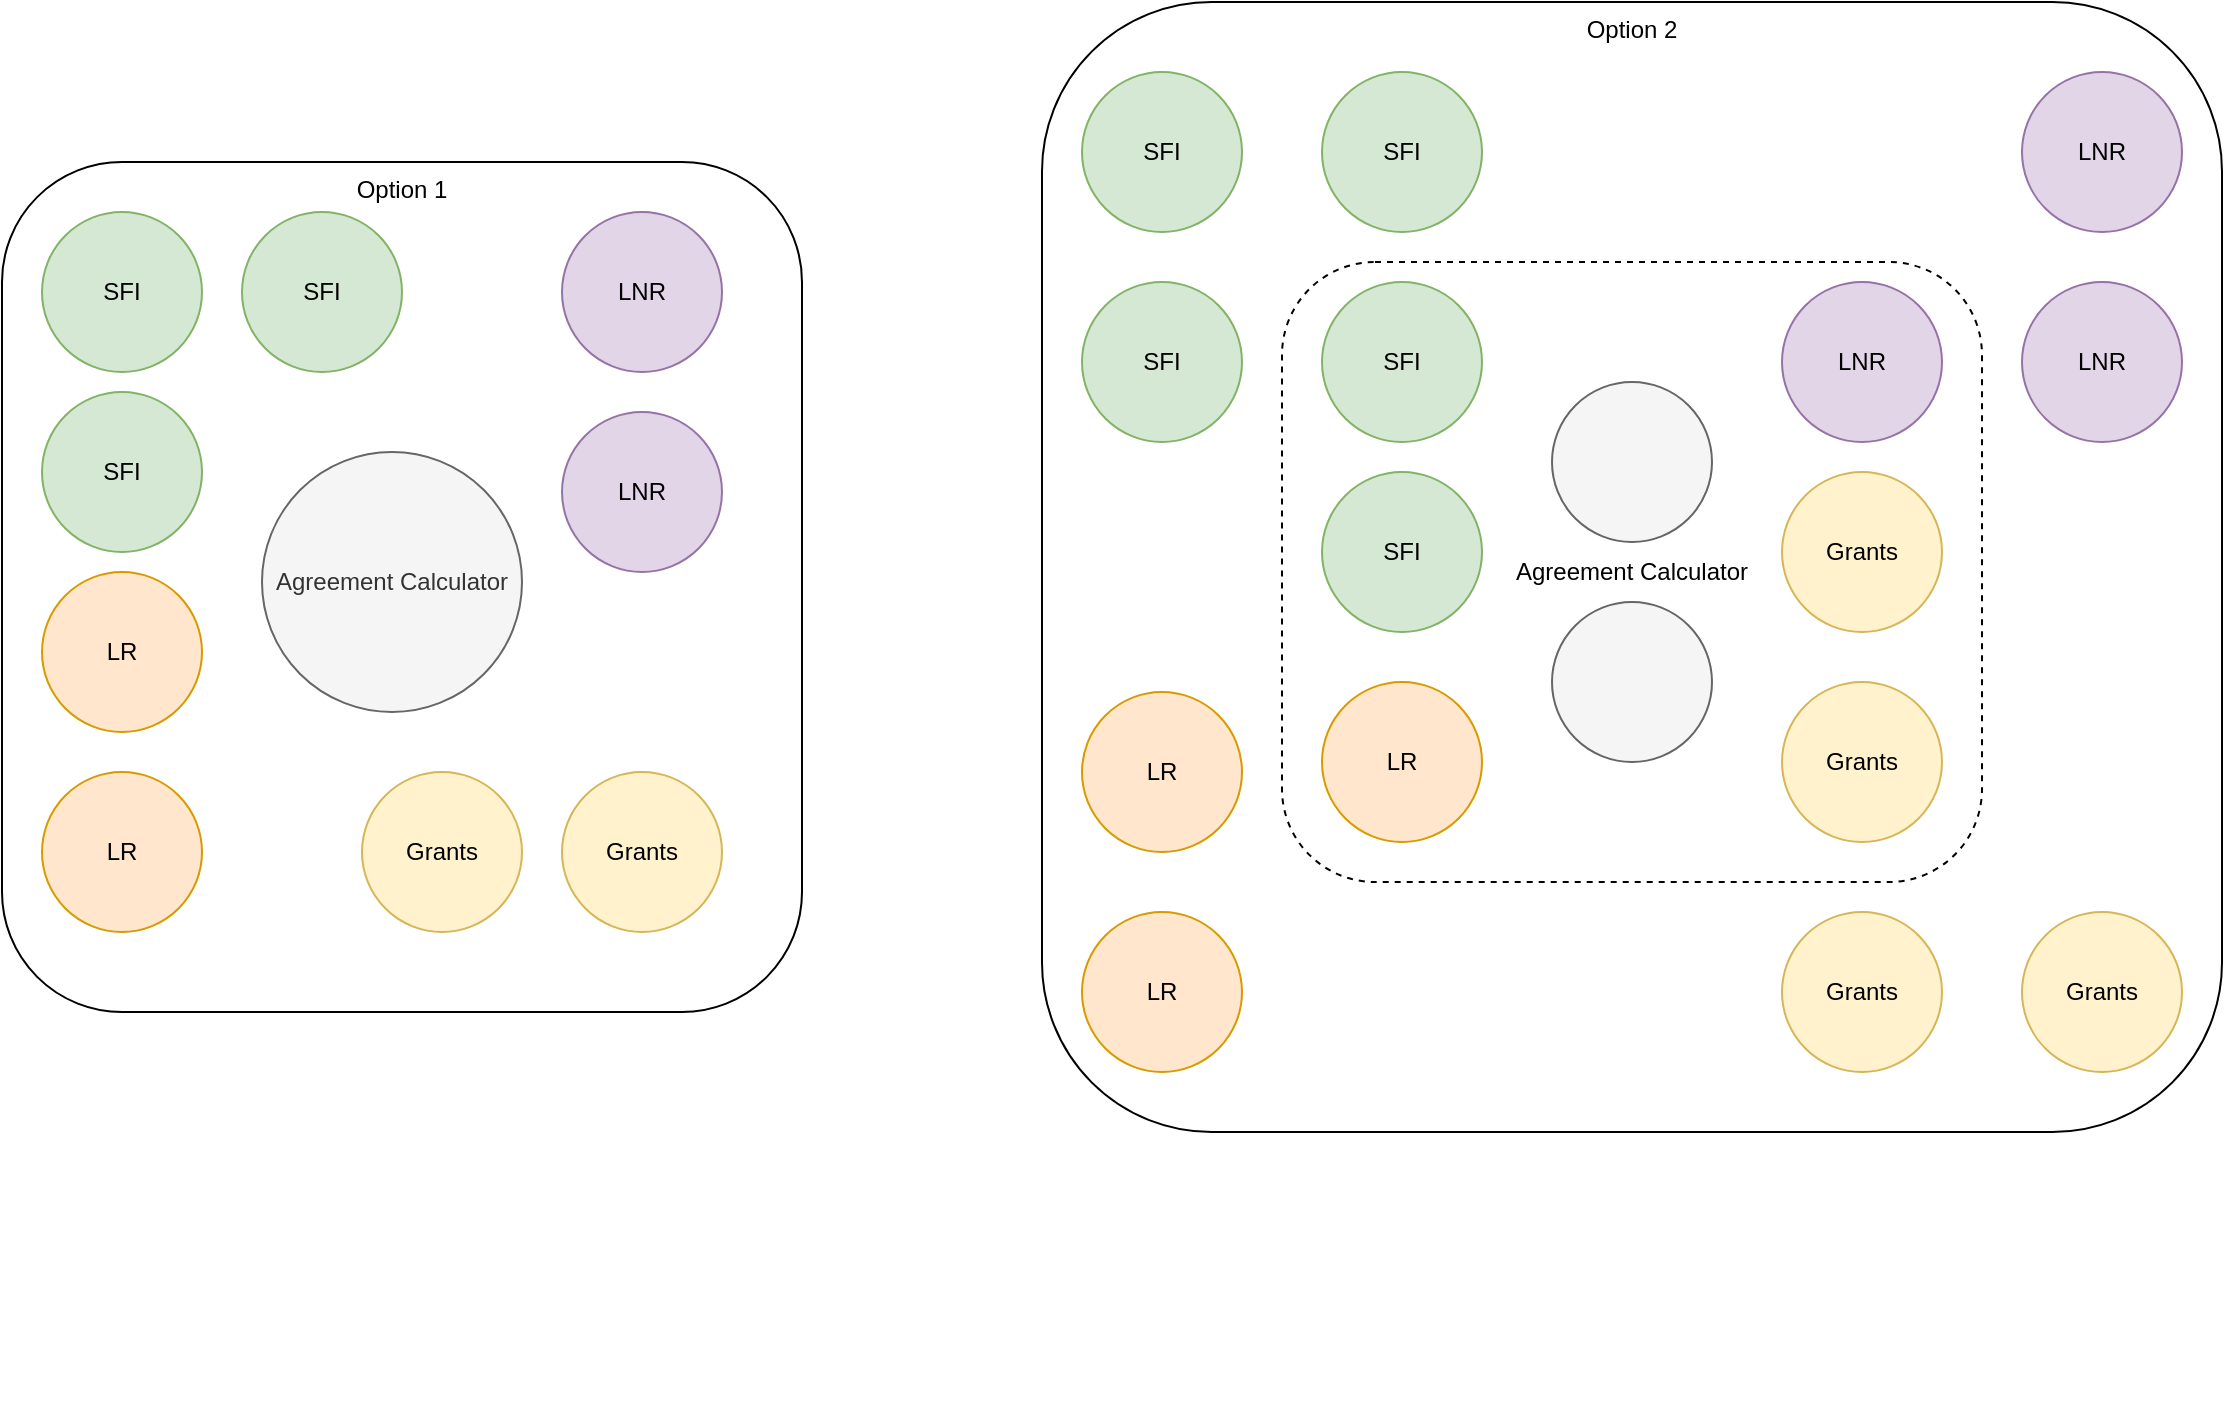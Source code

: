<mxfile version="14.7.10" type="github">
  <diagram id="Js54alGn4AjX2zPeYyBl" name="Page-1">
    <mxGraphModel dx="1422" dy="1931" grid="1" gridSize="10" guides="1" tooltips="1" connect="1" arrows="1" fold="1" page="1" pageScale="1" pageWidth="827" pageHeight="1169" math="0" shadow="0">
      <root>
        <mxCell id="0" />
        <mxCell id="1" parent="0" />
        <mxCell id="QRr55zgmmeQrsnKyoeg7-50" value="Option 1" style="rounded=1;whiteSpace=wrap;html=1;fontSize=12;verticalAlign=top;" vertex="1" parent="1">
          <mxGeometry x="70" y="55" width="400" height="425" as="geometry" />
        </mxCell>
        <mxCell id="QRr55zgmmeQrsnKyoeg7-49" value="Option 2" style="rounded=1;whiteSpace=wrap;html=1;fontSize=12;verticalAlign=top;" vertex="1" parent="1">
          <mxGeometry x="590" y="-25" width="590" height="565" as="geometry" />
        </mxCell>
        <mxCell id="QRr55zgmmeQrsnKyoeg7-24" value="Agreement Calculator" style="rounded=1;whiteSpace=wrap;html=1;dashed=1;" vertex="1" parent="1">
          <mxGeometry x="710" y="105" width="350" height="310" as="geometry" />
        </mxCell>
        <mxCell id="QRr55zgmmeQrsnKyoeg7-1" value="Agreement Calculator" style="ellipse;whiteSpace=wrap;html=1;aspect=fixed;fillColor=#f5f5f5;strokeColor=#666666;fontColor=#333333;" vertex="1" parent="1">
          <mxGeometry x="200" y="200" width="130" height="130" as="geometry" />
        </mxCell>
        <mxCell id="QRr55zgmmeQrsnKyoeg7-5" value="SFI" style="ellipse;whiteSpace=wrap;html=1;aspect=fixed;fillColor=#d5e8d4;strokeColor=#82b366;" vertex="1" parent="1">
          <mxGeometry x="90" y="80" width="80" height="80" as="geometry" />
        </mxCell>
        <mxCell id="QRr55zgmmeQrsnKyoeg7-6" value="LNR" style="ellipse;whiteSpace=wrap;html=1;aspect=fixed;fillColor=#e1d5e7;strokeColor=#9673a6;" vertex="1" parent="1">
          <mxGeometry x="350" y="80" width="80" height="80" as="geometry" />
        </mxCell>
        <mxCell id="QRr55zgmmeQrsnKyoeg7-7" value="LR" style="ellipse;whiteSpace=wrap;html=1;aspect=fixed;fillColor=#ffe6cc;strokeColor=#d79b00;" vertex="1" parent="1">
          <mxGeometry x="90" y="360" width="80" height="80" as="geometry" />
        </mxCell>
        <mxCell id="QRr55zgmmeQrsnKyoeg7-8" value="Grants" style="ellipse;whiteSpace=wrap;html=1;aspect=fixed;fillColor=#fff2cc;strokeColor=#d6b656;" vertex="1" parent="1">
          <mxGeometry x="350" y="360" width="80" height="80" as="geometry" />
        </mxCell>
        <mxCell id="QRr55zgmmeQrsnKyoeg7-14" value="" style="shape=image;html=1;verticalAlign=top;verticalLabelPosition=bottom;labelBackgroundColor=#ffffff;imageAspect=0;aspect=fixed;image=https://cdn3.iconfinder.com/data/icons/flat-actions-icons-9/792/Close_Icon_Dark-128.png" vertex="1" parent="1">
          <mxGeometry x="202" y="547.5" width="128" height="128" as="geometry" />
        </mxCell>
        <mxCell id="QRr55zgmmeQrsnKyoeg7-15" value="SFI" style="ellipse;whiteSpace=wrap;html=1;aspect=fixed;fillColor=#d5e8d4;strokeColor=#82b366;" vertex="1" parent="1">
          <mxGeometry x="610" y="10" width="80" height="80" as="geometry" />
        </mxCell>
        <mxCell id="QRr55zgmmeQrsnKyoeg7-16" value="SFI" style="ellipse;whiteSpace=wrap;html=1;aspect=fixed;fillColor=#d5e8d4;strokeColor=#82b366;" vertex="1" parent="1">
          <mxGeometry x="730" y="115" width="80" height="80" as="geometry" />
        </mxCell>
        <mxCell id="QRr55zgmmeQrsnKyoeg7-17" value="" style="ellipse;whiteSpace=wrap;html=1;aspect=fixed;fillColor=#f5f5f5;strokeColor=#666666;fontColor=#333333;" vertex="1" parent="1">
          <mxGeometry x="845" y="165" width="80" height="80" as="geometry" />
        </mxCell>
        <mxCell id="QRr55zgmmeQrsnKyoeg7-18" value="LNR" style="ellipse;whiteSpace=wrap;html=1;aspect=fixed;fillColor=#e1d5e7;strokeColor=#9673a6;" vertex="1" parent="1">
          <mxGeometry x="960" y="115" width="80" height="80" as="geometry" />
        </mxCell>
        <mxCell id="QRr55zgmmeQrsnKyoeg7-19" value="LNR" style="ellipse;whiteSpace=wrap;html=1;aspect=fixed;fillColor=#e1d5e7;strokeColor=#9673a6;" vertex="1" parent="1">
          <mxGeometry x="1080" y="10" width="80" height="80" as="geometry" />
        </mxCell>
        <mxCell id="QRr55zgmmeQrsnKyoeg7-20" value="Grants" style="ellipse;whiteSpace=wrap;html=1;aspect=fixed;fillColor=#fff2cc;strokeColor=#d6b656;" vertex="1" parent="1">
          <mxGeometry x="960" y="315" width="80" height="80" as="geometry" />
        </mxCell>
        <mxCell id="QRr55zgmmeQrsnKyoeg7-21" value="Grants" style="ellipse;whiteSpace=wrap;html=1;aspect=fixed;fillColor=#fff2cc;strokeColor=#d6b656;" vertex="1" parent="1">
          <mxGeometry x="1080" y="430" width="80" height="80" as="geometry" />
        </mxCell>
        <mxCell id="QRr55zgmmeQrsnKyoeg7-22" value="LR" style="ellipse;whiteSpace=wrap;html=1;aspect=fixed;fillColor=#ffe6cc;strokeColor=#d79b00;" vertex="1" parent="1">
          <mxGeometry x="730" y="315" width="80" height="80" as="geometry" />
        </mxCell>
        <mxCell id="QRr55zgmmeQrsnKyoeg7-23" value="LR" style="ellipse;whiteSpace=wrap;html=1;aspect=fixed;fillColor=#ffe6cc;strokeColor=#d79b00;" vertex="1" parent="1">
          <mxGeometry x="610" y="430" width="80" height="80" as="geometry" />
        </mxCell>
        <mxCell id="QRr55zgmmeQrsnKyoeg7-25" value="" style="ellipse;whiteSpace=wrap;html=1;aspect=fixed;fillColor=#f5f5f5;strokeColor=#666666;fontColor=#333333;" vertex="1" parent="1">
          <mxGeometry x="845" y="275" width="80" height="80" as="geometry" />
        </mxCell>
        <mxCell id="QRr55zgmmeQrsnKyoeg7-33" value="" style="shape=image;html=1;verticalAlign=top;verticalLabelPosition=bottom;labelBackgroundColor=#ffffff;imageAspect=0;aspect=fixed;image=https://cdn3.iconfinder.com/data/icons/miscellaneous-80/60/check-128.png;dashed=1;" vertex="1" parent="1">
          <mxGeometry x="840" y="570.25" width="82.5" height="82.5" as="geometry" />
        </mxCell>
        <mxCell id="QRr55zgmmeQrsnKyoeg7-34" value="SFI" style="ellipse;whiteSpace=wrap;html=1;aspect=fixed;fillColor=#d5e8d4;strokeColor=#82b366;" vertex="1" parent="1">
          <mxGeometry x="730" y="210" width="80" height="80" as="geometry" />
        </mxCell>
        <mxCell id="QRr55zgmmeQrsnKyoeg7-36" value="Grants" style="ellipse;whiteSpace=wrap;html=1;aspect=fixed;fillColor=#fff2cc;strokeColor=#d6b656;" vertex="1" parent="1">
          <mxGeometry x="960" y="210" width="80" height="80" as="geometry" />
        </mxCell>
        <mxCell id="QRr55zgmmeQrsnKyoeg7-37" value="SFI" style="ellipse;whiteSpace=wrap;html=1;aspect=fixed;fillColor=#d5e8d4;strokeColor=#82b366;" vertex="1" parent="1">
          <mxGeometry x="730" y="10" width="80" height="80" as="geometry" />
        </mxCell>
        <mxCell id="QRr55zgmmeQrsnKyoeg7-38" value="SFI" style="ellipse;whiteSpace=wrap;html=1;aspect=fixed;fillColor=#d5e8d4;strokeColor=#82b366;" vertex="1" parent="1">
          <mxGeometry x="610" y="115" width="80" height="80" as="geometry" />
        </mxCell>
        <mxCell id="QRr55zgmmeQrsnKyoeg7-39" value="LNR" style="ellipse;whiteSpace=wrap;html=1;aspect=fixed;fillColor=#e1d5e7;strokeColor=#9673a6;" vertex="1" parent="1">
          <mxGeometry x="1080" y="115" width="80" height="80" as="geometry" />
        </mxCell>
        <mxCell id="QRr55zgmmeQrsnKyoeg7-40" value="Grants" style="ellipse;whiteSpace=wrap;html=1;aspect=fixed;fillColor=#fff2cc;strokeColor=#d6b656;" vertex="1" parent="1">
          <mxGeometry x="960" y="430" width="80" height="80" as="geometry" />
        </mxCell>
        <mxCell id="QRr55zgmmeQrsnKyoeg7-41" value="LR" style="ellipse;whiteSpace=wrap;html=1;aspect=fixed;fillColor=#ffe6cc;strokeColor=#d79b00;" vertex="1" parent="1">
          <mxGeometry x="610" y="320" width="80" height="80" as="geometry" />
        </mxCell>
        <mxCell id="QRr55zgmmeQrsnKyoeg7-42" value="LR" style="ellipse;whiteSpace=wrap;html=1;aspect=fixed;fillColor=#ffe6cc;strokeColor=#d79b00;" vertex="1" parent="1">
          <mxGeometry x="90" y="260" width="80" height="80" as="geometry" />
        </mxCell>
        <mxCell id="QRr55zgmmeQrsnKyoeg7-43" value="Grants" style="ellipse;whiteSpace=wrap;html=1;aspect=fixed;fillColor=#fff2cc;strokeColor=#d6b656;" vertex="1" parent="1">
          <mxGeometry x="250" y="360" width="80" height="80" as="geometry" />
        </mxCell>
        <mxCell id="QRr55zgmmeQrsnKyoeg7-44" value="LNR" style="ellipse;whiteSpace=wrap;html=1;aspect=fixed;fillColor=#e1d5e7;strokeColor=#9673a6;" vertex="1" parent="1">
          <mxGeometry x="350" y="180" width="80" height="80" as="geometry" />
        </mxCell>
        <mxCell id="QRr55zgmmeQrsnKyoeg7-45" value="SFI" style="ellipse;whiteSpace=wrap;html=1;aspect=fixed;fillColor=#d5e8d4;strokeColor=#82b366;" vertex="1" parent="1">
          <mxGeometry x="190" y="80" width="80" height="80" as="geometry" />
        </mxCell>
        <mxCell id="QRr55zgmmeQrsnKyoeg7-46" value="SFI" style="ellipse;whiteSpace=wrap;html=1;aspect=fixed;fillColor=#d5e8d4;strokeColor=#82b366;" vertex="1" parent="1">
          <mxGeometry x="90" y="170" width="80" height="80" as="geometry" />
        </mxCell>
      </root>
    </mxGraphModel>
  </diagram>
</mxfile>
